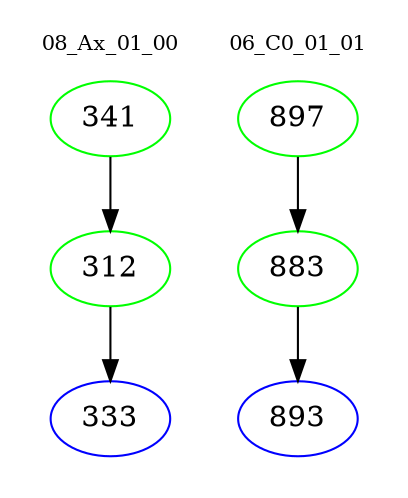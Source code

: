 digraph{
subgraph cluster_0 {
color = white
label = "08_Ax_01_00";
fontsize=10;
T0_341 [label="341", color="green"]
T0_341 -> T0_312 [color="black"]
T0_312 [label="312", color="green"]
T0_312 -> T0_333 [color="black"]
T0_333 [label="333", color="blue"]
}
subgraph cluster_1 {
color = white
label = "06_C0_01_01";
fontsize=10;
T1_897 [label="897", color="green"]
T1_897 -> T1_883 [color="black"]
T1_883 [label="883", color="green"]
T1_883 -> T1_893 [color="black"]
T1_893 [label="893", color="blue"]
}
}
